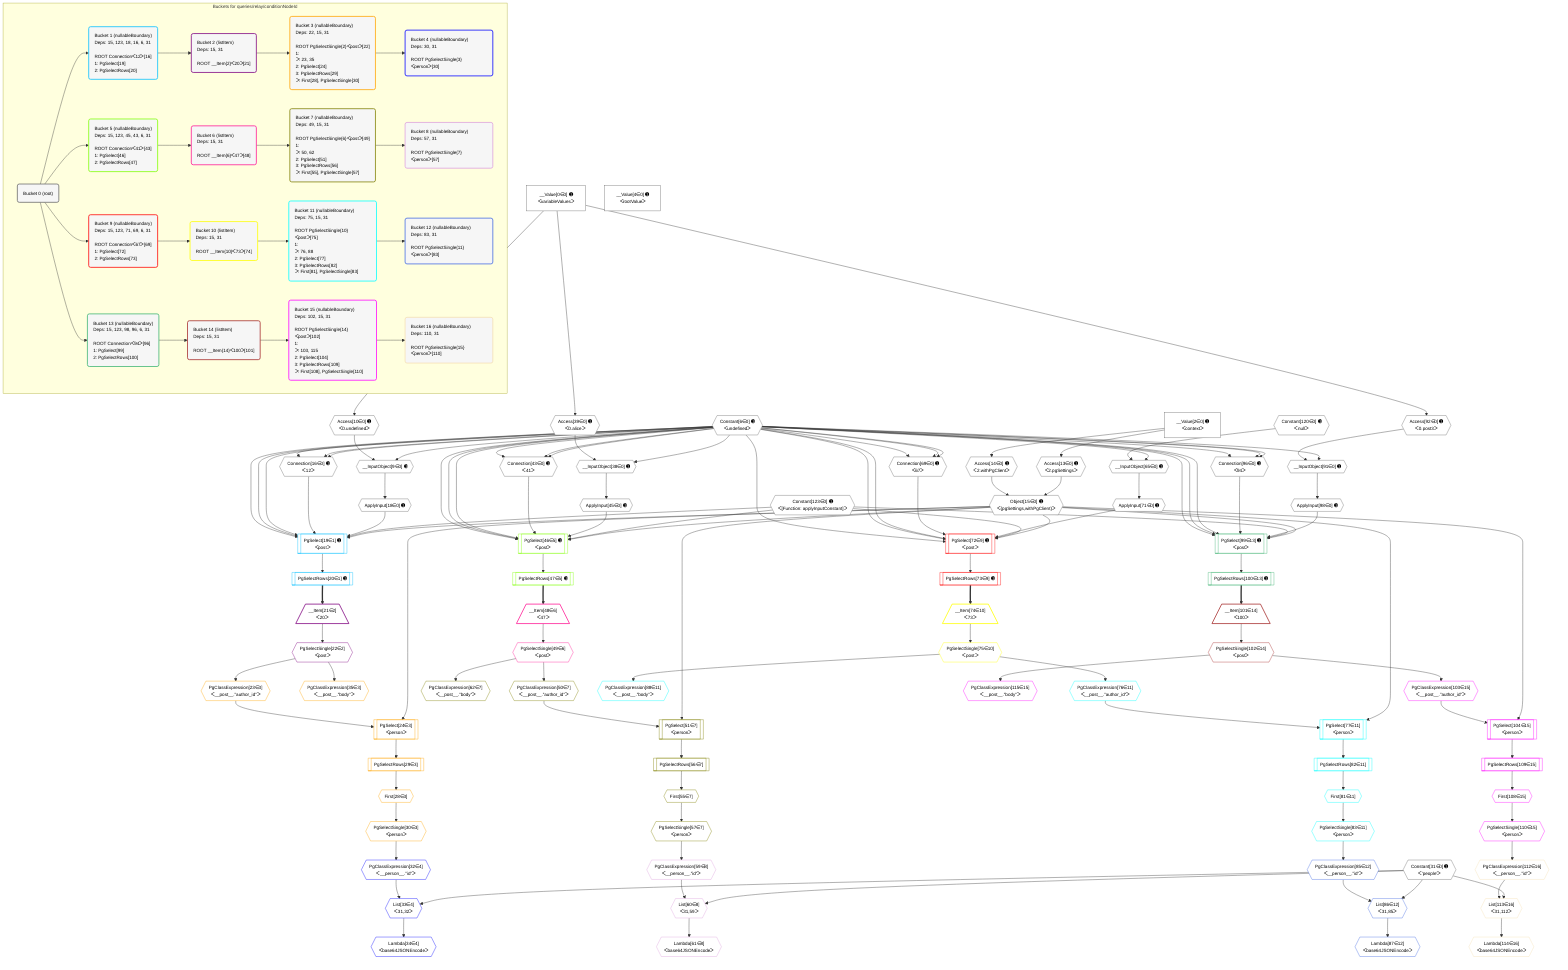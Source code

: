 %%{init: {'themeVariables': { 'fontSize': '12px'}}}%%
graph TD
    classDef path fill:#eee,stroke:#000,color:#000
    classDef plan fill:#fff,stroke-width:1px,color:#000
    classDef itemplan fill:#fff,stroke-width:2px,color:#000
    classDef unbatchedplan fill:#dff,stroke-width:1px,color:#000
    classDef sideeffectplan fill:#fcc,stroke-width:2px,color:#000
    classDef bucket fill:#f6f6f6,color:#000,stroke-width:2px,text-align:left


    %% plan dependencies
    Connection16{{"Connection[16∈0] ➊<br />ᐸ12ᐳ"}}:::plan
    Constant6{{"Constant[6∈0] ➊<br />ᐸundefinedᐳ"}}:::plan
    Constant6 & Constant6 & Constant6 --> Connection16
    Connection43{{"Connection[43∈0] ➊<br />ᐸ41ᐳ"}}:::plan
    Constant6 & Constant6 & Constant6 --> Connection43
    Connection69{{"Connection[69∈0] ➊<br />ᐸ67ᐳ"}}:::plan
    Constant6 & Constant6 & Constant6 --> Connection69
    Connection96{{"Connection[96∈0] ➊<br />ᐸ94ᐳ"}}:::plan
    Constant6 & Constant6 & Constant6 --> Connection96
    __InputObject9{{"__InputObject[9∈0] ➊"}}:::plan
    Access10{{"Access[10∈0] ➊<br />ᐸ0.undefinedᐳ"}}:::plan
    Constant6 & Access10 --> __InputObject9
    Object15{{"Object[15∈0] ➊<br />ᐸ{pgSettings,withPgClient}ᐳ"}}:::plan
    Access13{{"Access[13∈0] ➊<br />ᐸ2.pgSettingsᐳ"}}:::plan
    Access14{{"Access[14∈0] ➊<br />ᐸ2.withPgClientᐳ"}}:::plan
    Access13 & Access14 --> Object15
    __InputObject38{{"__InputObject[38∈0] ➊"}}:::plan
    Access39{{"Access[39∈0] ➊<br />ᐸ0.aliceᐳ"}}:::plan
    Constant6 & Access39 --> __InputObject38
    __InputObject65{{"__InputObject[65∈0] ➊"}}:::plan
    Constant120{{"Constant[120∈0] ➊<br />ᐸnullᐳ"}}:::plan
    Constant6 & Constant120 --> __InputObject65
    __InputObject91{{"__InputObject[91∈0] ➊"}}:::plan
    Access92{{"Access[92∈0] ➊<br />ᐸ0.post3ᐳ"}}:::plan
    Constant6 & Access92 --> __InputObject91
    __Value0["__Value[0∈0] ➊<br />ᐸvariableValuesᐳ"]:::plan
    __Value0 --> Access10
    __Value2["__Value[2∈0] ➊<br />ᐸcontextᐳ"]:::plan
    __Value2 --> Access13
    __Value2 --> Access14
    ApplyInput18{{"ApplyInput[18∈0] ➊"}}:::plan
    __InputObject9 --> ApplyInput18
    __Value0 --> Access39
    ApplyInput45{{"ApplyInput[45∈0] ➊"}}:::plan
    __InputObject38 --> ApplyInput45
    ApplyInput71{{"ApplyInput[71∈0] ➊"}}:::plan
    __InputObject65 --> ApplyInput71
    __Value0 --> Access92
    ApplyInput98{{"ApplyInput[98∈0] ➊"}}:::plan
    __InputObject91 --> ApplyInput98
    __Value4["__Value[4∈0] ➊<br />ᐸrootValueᐳ"]:::plan
    Constant31{{"Constant[31∈0] ➊<br />ᐸ'people'ᐳ"}}:::plan
    Constant123{{"Constant[123∈0] ➊<br />ᐸ[Function: applyInputConstant]ᐳ"}}:::plan
    PgSelect19[["PgSelect[19∈1] ➊<br />ᐸpostᐳ"]]:::plan
    Object15 & Constant123 & ApplyInput18 & Connection16 & Constant6 & Constant6 & Constant6 --> PgSelect19
    PgSelectRows20[["PgSelectRows[20∈1] ➊"]]:::plan
    PgSelect19 --> PgSelectRows20
    __Item21[/"__Item[21∈2]<br />ᐸ20ᐳ"\]:::itemplan
    PgSelectRows20 ==> __Item21
    PgSelectSingle22{{"PgSelectSingle[22∈2]<br />ᐸpostᐳ"}}:::plan
    __Item21 --> PgSelectSingle22
    PgSelect24[["PgSelect[24∈3]<br />ᐸpersonᐳ"]]:::plan
    PgClassExpression23{{"PgClassExpression[23∈3]<br />ᐸ__post__.”author_id”ᐳ"}}:::plan
    Object15 & PgClassExpression23 --> PgSelect24
    PgSelectSingle22 --> PgClassExpression23
    First28{{"First[28∈3]"}}:::plan
    PgSelectRows29[["PgSelectRows[29∈3]"]]:::plan
    PgSelectRows29 --> First28
    PgSelect24 --> PgSelectRows29
    PgSelectSingle30{{"PgSelectSingle[30∈3]<br />ᐸpersonᐳ"}}:::plan
    First28 --> PgSelectSingle30
    PgClassExpression35{{"PgClassExpression[35∈3]<br />ᐸ__post__.”body”ᐳ"}}:::plan
    PgSelectSingle22 --> PgClassExpression35
    List33{{"List[33∈4]<br />ᐸ31,32ᐳ"}}:::plan
    PgClassExpression32{{"PgClassExpression[32∈4]<br />ᐸ__person__.”id”ᐳ"}}:::plan
    Constant31 & PgClassExpression32 --> List33
    PgSelectSingle30 --> PgClassExpression32
    Lambda34{{"Lambda[34∈4]<br />ᐸbase64JSONEncodeᐳ"}}:::plan
    List33 --> Lambda34
    PgSelect46[["PgSelect[46∈5] ➊<br />ᐸpostᐳ"]]:::plan
    Object15 & Constant123 & ApplyInput45 & Connection43 & Constant6 & Constant6 & Constant6 --> PgSelect46
    PgSelectRows47[["PgSelectRows[47∈5] ➊"]]:::plan
    PgSelect46 --> PgSelectRows47
    __Item48[/"__Item[48∈6]<br />ᐸ47ᐳ"\]:::itemplan
    PgSelectRows47 ==> __Item48
    PgSelectSingle49{{"PgSelectSingle[49∈6]<br />ᐸpostᐳ"}}:::plan
    __Item48 --> PgSelectSingle49
    PgSelect51[["PgSelect[51∈7]<br />ᐸpersonᐳ"]]:::plan
    PgClassExpression50{{"PgClassExpression[50∈7]<br />ᐸ__post__.”author_id”ᐳ"}}:::plan
    Object15 & PgClassExpression50 --> PgSelect51
    PgSelectSingle49 --> PgClassExpression50
    First55{{"First[55∈7]"}}:::plan
    PgSelectRows56[["PgSelectRows[56∈7]"]]:::plan
    PgSelectRows56 --> First55
    PgSelect51 --> PgSelectRows56
    PgSelectSingle57{{"PgSelectSingle[57∈7]<br />ᐸpersonᐳ"}}:::plan
    First55 --> PgSelectSingle57
    PgClassExpression62{{"PgClassExpression[62∈7]<br />ᐸ__post__.”body”ᐳ"}}:::plan
    PgSelectSingle49 --> PgClassExpression62
    List60{{"List[60∈8]<br />ᐸ31,59ᐳ"}}:::plan
    PgClassExpression59{{"PgClassExpression[59∈8]<br />ᐸ__person__.”id”ᐳ"}}:::plan
    Constant31 & PgClassExpression59 --> List60
    PgSelectSingle57 --> PgClassExpression59
    Lambda61{{"Lambda[61∈8]<br />ᐸbase64JSONEncodeᐳ"}}:::plan
    List60 --> Lambda61
    PgSelect72[["PgSelect[72∈9] ➊<br />ᐸpostᐳ"]]:::plan
    Object15 & Constant123 & ApplyInput71 & Connection69 & Constant6 & Constant6 & Constant6 --> PgSelect72
    PgSelectRows73[["PgSelectRows[73∈9] ➊"]]:::plan
    PgSelect72 --> PgSelectRows73
    __Item74[/"__Item[74∈10]<br />ᐸ73ᐳ"\]:::itemplan
    PgSelectRows73 ==> __Item74
    PgSelectSingle75{{"PgSelectSingle[75∈10]<br />ᐸpostᐳ"}}:::plan
    __Item74 --> PgSelectSingle75
    PgSelect77[["PgSelect[77∈11]<br />ᐸpersonᐳ"]]:::plan
    PgClassExpression76{{"PgClassExpression[76∈11]<br />ᐸ__post__.”author_id”ᐳ"}}:::plan
    Object15 & PgClassExpression76 --> PgSelect77
    PgSelectSingle75 --> PgClassExpression76
    First81{{"First[81∈11]"}}:::plan
    PgSelectRows82[["PgSelectRows[82∈11]"]]:::plan
    PgSelectRows82 --> First81
    PgSelect77 --> PgSelectRows82
    PgSelectSingle83{{"PgSelectSingle[83∈11]<br />ᐸpersonᐳ"}}:::plan
    First81 --> PgSelectSingle83
    PgClassExpression88{{"PgClassExpression[88∈11]<br />ᐸ__post__.”body”ᐳ"}}:::plan
    PgSelectSingle75 --> PgClassExpression88
    List86{{"List[86∈12]<br />ᐸ31,85ᐳ"}}:::plan
    PgClassExpression85{{"PgClassExpression[85∈12]<br />ᐸ__person__.”id”ᐳ"}}:::plan
    Constant31 & PgClassExpression85 --> List86
    PgSelectSingle83 --> PgClassExpression85
    Lambda87{{"Lambda[87∈12]<br />ᐸbase64JSONEncodeᐳ"}}:::plan
    List86 --> Lambda87
    PgSelect99[["PgSelect[99∈13] ➊<br />ᐸpostᐳ"]]:::plan
    Object15 & Constant123 & ApplyInput98 & Connection96 & Constant6 & Constant6 & Constant6 --> PgSelect99
    PgSelectRows100[["PgSelectRows[100∈13] ➊"]]:::plan
    PgSelect99 --> PgSelectRows100
    __Item101[/"__Item[101∈14]<br />ᐸ100ᐳ"\]:::itemplan
    PgSelectRows100 ==> __Item101
    PgSelectSingle102{{"PgSelectSingle[102∈14]<br />ᐸpostᐳ"}}:::plan
    __Item101 --> PgSelectSingle102
    PgSelect104[["PgSelect[104∈15]<br />ᐸpersonᐳ"]]:::plan
    PgClassExpression103{{"PgClassExpression[103∈15]<br />ᐸ__post__.”author_id”ᐳ"}}:::plan
    Object15 & PgClassExpression103 --> PgSelect104
    PgSelectSingle102 --> PgClassExpression103
    First108{{"First[108∈15]"}}:::plan
    PgSelectRows109[["PgSelectRows[109∈15]"]]:::plan
    PgSelectRows109 --> First108
    PgSelect104 --> PgSelectRows109
    PgSelectSingle110{{"PgSelectSingle[110∈15]<br />ᐸpersonᐳ"}}:::plan
    First108 --> PgSelectSingle110
    PgClassExpression115{{"PgClassExpression[115∈15]<br />ᐸ__post__.”body”ᐳ"}}:::plan
    PgSelectSingle102 --> PgClassExpression115
    List113{{"List[113∈16]<br />ᐸ31,112ᐳ"}}:::plan
    PgClassExpression112{{"PgClassExpression[112∈16]<br />ᐸ__person__.”id”ᐳ"}}:::plan
    Constant31 & PgClassExpression112 --> List113
    PgSelectSingle110 --> PgClassExpression112
    Lambda114{{"Lambda[114∈16]<br />ᐸbase64JSONEncodeᐳ"}}:::plan
    List113 --> Lambda114

    %% define steps

    subgraph "Buckets for queries/relay/conditionNodeId"
    Bucket0("Bucket 0 (root)"):::bucket
    classDef bucket0 stroke:#696969
    class Bucket0,__Value0,__Value2,__Value4,Constant6,__InputObject9,Access10,Access13,Access14,Object15,Connection16,ApplyInput18,Constant31,__InputObject38,Access39,Connection43,ApplyInput45,__InputObject65,Connection69,ApplyInput71,__InputObject91,Access92,Connection96,ApplyInput98,Constant120,Constant123 bucket0
    Bucket1("Bucket 1 (nullableBoundary)<br />Deps: 15, 123, 18, 16, 6, 31<br /><br />ROOT Connectionᐸ12ᐳ[16]<br />1: PgSelect[19]<br />2: PgSelectRows[20]"):::bucket
    classDef bucket1 stroke:#00bfff
    class Bucket1,PgSelect19,PgSelectRows20 bucket1
    Bucket2("Bucket 2 (listItem)<br />Deps: 15, 31<br /><br />ROOT __Item{2}ᐸ20ᐳ[21]"):::bucket
    classDef bucket2 stroke:#7f007f
    class Bucket2,__Item21,PgSelectSingle22 bucket2
    Bucket3("Bucket 3 (nullableBoundary)<br />Deps: 22, 15, 31<br /><br />ROOT PgSelectSingle{2}ᐸpostᐳ[22]<br />1: <br />ᐳ: 23, 35<br />2: PgSelect[24]<br />3: PgSelectRows[29]<br />ᐳ: First[28], PgSelectSingle[30]"):::bucket
    classDef bucket3 stroke:#ffa500
    class Bucket3,PgClassExpression23,PgSelect24,First28,PgSelectRows29,PgSelectSingle30,PgClassExpression35 bucket3
    Bucket4("Bucket 4 (nullableBoundary)<br />Deps: 30, 31<br /><br />ROOT PgSelectSingle{3}ᐸpersonᐳ[30]"):::bucket
    classDef bucket4 stroke:#0000ff
    class Bucket4,PgClassExpression32,List33,Lambda34 bucket4
    Bucket5("Bucket 5 (nullableBoundary)<br />Deps: 15, 123, 45, 43, 6, 31<br /><br />ROOT Connectionᐸ41ᐳ[43]<br />1: PgSelect[46]<br />2: PgSelectRows[47]"):::bucket
    classDef bucket5 stroke:#7fff00
    class Bucket5,PgSelect46,PgSelectRows47 bucket5
    Bucket6("Bucket 6 (listItem)<br />Deps: 15, 31<br /><br />ROOT __Item{6}ᐸ47ᐳ[48]"):::bucket
    classDef bucket6 stroke:#ff1493
    class Bucket6,__Item48,PgSelectSingle49 bucket6
    Bucket7("Bucket 7 (nullableBoundary)<br />Deps: 49, 15, 31<br /><br />ROOT PgSelectSingle{6}ᐸpostᐳ[49]<br />1: <br />ᐳ: 50, 62<br />2: PgSelect[51]<br />3: PgSelectRows[56]<br />ᐳ: First[55], PgSelectSingle[57]"):::bucket
    classDef bucket7 stroke:#808000
    class Bucket7,PgClassExpression50,PgSelect51,First55,PgSelectRows56,PgSelectSingle57,PgClassExpression62 bucket7
    Bucket8("Bucket 8 (nullableBoundary)<br />Deps: 57, 31<br /><br />ROOT PgSelectSingle{7}ᐸpersonᐳ[57]"):::bucket
    classDef bucket8 stroke:#dda0dd
    class Bucket8,PgClassExpression59,List60,Lambda61 bucket8
    Bucket9("Bucket 9 (nullableBoundary)<br />Deps: 15, 123, 71, 69, 6, 31<br /><br />ROOT Connectionᐸ67ᐳ[69]<br />1: PgSelect[72]<br />2: PgSelectRows[73]"):::bucket
    classDef bucket9 stroke:#ff0000
    class Bucket9,PgSelect72,PgSelectRows73 bucket9
    Bucket10("Bucket 10 (listItem)<br />Deps: 15, 31<br /><br />ROOT __Item{10}ᐸ73ᐳ[74]"):::bucket
    classDef bucket10 stroke:#ffff00
    class Bucket10,__Item74,PgSelectSingle75 bucket10
    Bucket11("Bucket 11 (nullableBoundary)<br />Deps: 75, 15, 31<br /><br />ROOT PgSelectSingle{10}ᐸpostᐳ[75]<br />1: <br />ᐳ: 76, 88<br />2: PgSelect[77]<br />3: PgSelectRows[82]<br />ᐳ: First[81], PgSelectSingle[83]"):::bucket
    classDef bucket11 stroke:#00ffff
    class Bucket11,PgClassExpression76,PgSelect77,First81,PgSelectRows82,PgSelectSingle83,PgClassExpression88 bucket11
    Bucket12("Bucket 12 (nullableBoundary)<br />Deps: 83, 31<br /><br />ROOT PgSelectSingle{11}ᐸpersonᐳ[83]"):::bucket
    classDef bucket12 stroke:#4169e1
    class Bucket12,PgClassExpression85,List86,Lambda87 bucket12
    Bucket13("Bucket 13 (nullableBoundary)<br />Deps: 15, 123, 98, 96, 6, 31<br /><br />ROOT Connectionᐸ94ᐳ[96]<br />1: PgSelect[99]<br />2: PgSelectRows[100]"):::bucket
    classDef bucket13 stroke:#3cb371
    class Bucket13,PgSelect99,PgSelectRows100 bucket13
    Bucket14("Bucket 14 (listItem)<br />Deps: 15, 31<br /><br />ROOT __Item{14}ᐸ100ᐳ[101]"):::bucket
    classDef bucket14 stroke:#a52a2a
    class Bucket14,__Item101,PgSelectSingle102 bucket14
    Bucket15("Bucket 15 (nullableBoundary)<br />Deps: 102, 15, 31<br /><br />ROOT PgSelectSingle{14}ᐸpostᐳ[102]<br />1: <br />ᐳ: 103, 115<br />2: PgSelect[104]<br />3: PgSelectRows[109]<br />ᐳ: First[108], PgSelectSingle[110]"):::bucket
    classDef bucket15 stroke:#ff00ff
    class Bucket15,PgClassExpression103,PgSelect104,First108,PgSelectRows109,PgSelectSingle110,PgClassExpression115 bucket15
    Bucket16("Bucket 16 (nullableBoundary)<br />Deps: 110, 31<br /><br />ROOT PgSelectSingle{15}ᐸpersonᐳ[110]"):::bucket
    classDef bucket16 stroke:#f5deb3
    class Bucket16,PgClassExpression112,List113,Lambda114 bucket16
    Bucket0 --> Bucket1 & Bucket5 & Bucket9 & Bucket13
    Bucket1 --> Bucket2
    Bucket2 --> Bucket3
    Bucket3 --> Bucket4
    Bucket5 --> Bucket6
    Bucket6 --> Bucket7
    Bucket7 --> Bucket8
    Bucket9 --> Bucket10
    Bucket10 --> Bucket11
    Bucket11 --> Bucket12
    Bucket13 --> Bucket14
    Bucket14 --> Bucket15
    Bucket15 --> Bucket16
    end